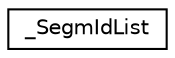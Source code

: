 digraph "Graphical Class Hierarchy"
{
  edge [fontname="Helvetica",fontsize="10",labelfontname="Helvetica",labelfontsize="10"];
  node [fontname="Helvetica",fontsize="10",shape=record];
  rankdir="LR";
  Node1 [label="_SegmIdList",height=0.2,width=0.4,color="black", fillcolor="white", style="filled",URL="$struct___segm_id_list.html"];
}
